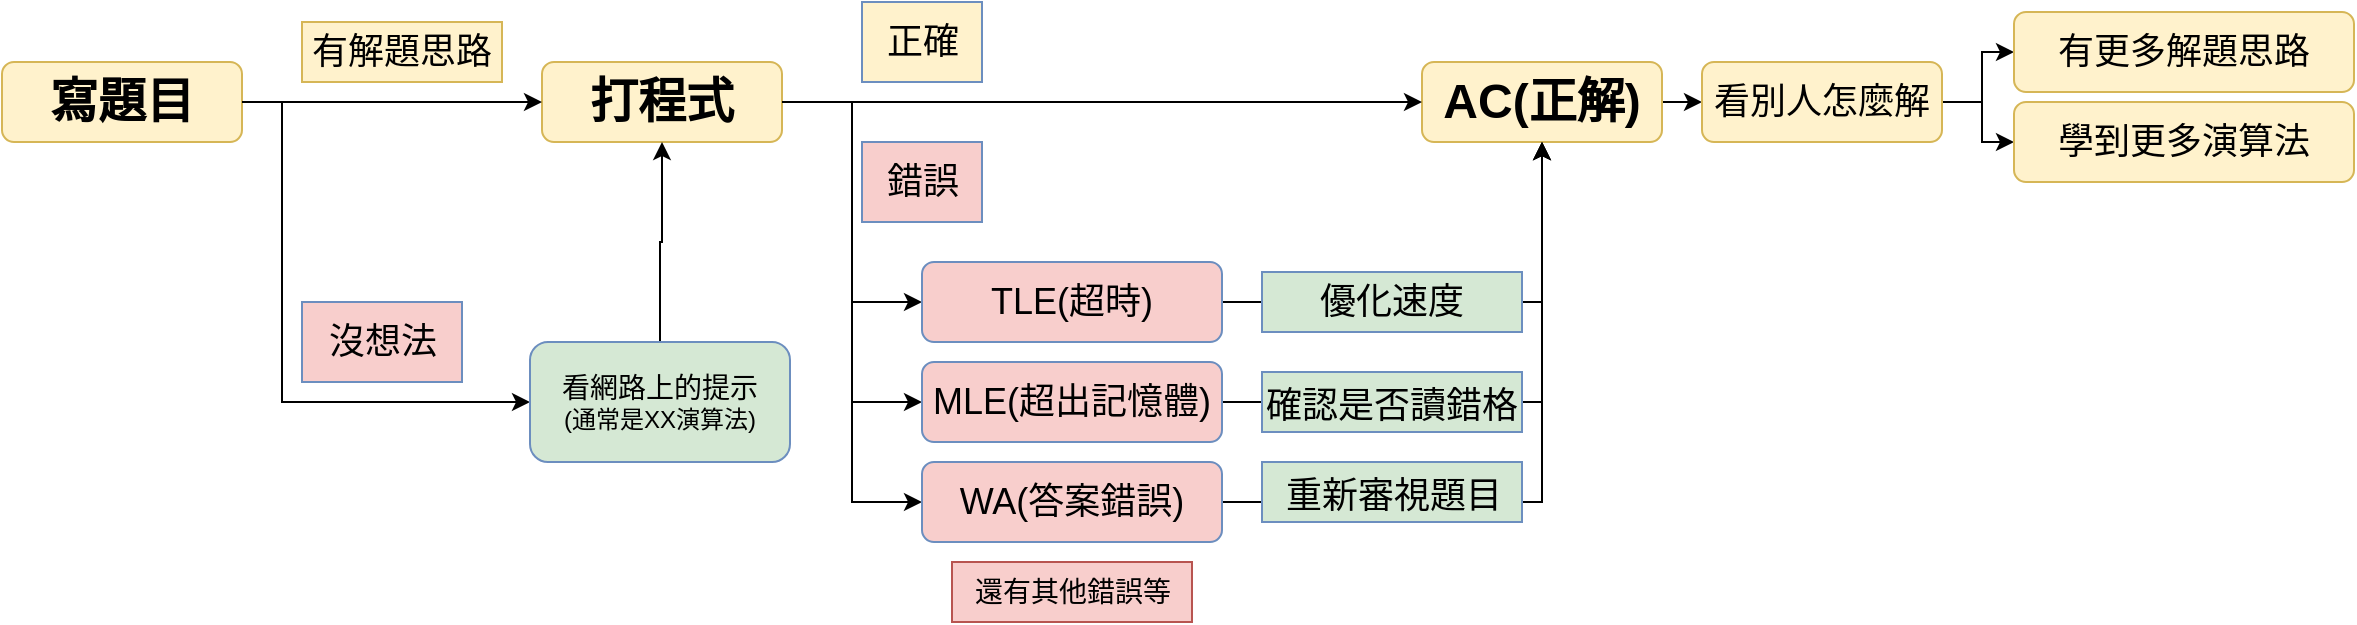 <mxfile version="24.2.1" type="github">
  <diagram id="C5RBs43oDa-KdzZeNtuy" name="Page-1">
    <mxGraphModel dx="1290" dy="574" grid="1" gridSize="10" guides="1" tooltips="1" connect="1" arrows="1" fold="1" page="1" pageScale="1" pageWidth="827" pageHeight="1169" math="0" shadow="0">
      <root>
        <mxCell id="WIyWlLk6GJQsqaUBKTNV-0" />
        <mxCell id="WIyWlLk6GJQsqaUBKTNV-1" parent="WIyWlLk6GJQsqaUBKTNV-0" />
        <mxCell id="XxHlgfPTAKnLRC4UXlWn-5" style="edgeStyle=orthogonalEdgeStyle;rounded=0;orthogonalLoop=1;jettySize=auto;html=1;exitX=1;exitY=0.5;exitDx=0;exitDy=0;entryX=0;entryY=0.5;entryDx=0;entryDy=0;" edge="1" parent="WIyWlLk6GJQsqaUBKTNV-1" source="WIyWlLk6GJQsqaUBKTNV-3" target="RKyfr51ifwYay8Xh3c_W-4">
          <mxGeometry relative="1" as="geometry">
            <Array as="points">
              <mxPoint x="290" y="120" />
              <mxPoint x="290" y="270" />
            </Array>
          </mxGeometry>
        </mxCell>
        <mxCell id="WIyWlLk6GJQsqaUBKTNV-3" value="&lt;font style=&quot;font-size: 24px;&quot;&gt;&lt;b&gt;寫題目&lt;/b&gt;&lt;/font&gt;" style="rounded=1;whiteSpace=wrap;html=1;fontSize=12;glass=0;strokeWidth=1;shadow=0;fillColor=#fff2cc;strokeColor=#d6b656;" parent="WIyWlLk6GJQsqaUBKTNV-1" vertex="1">
          <mxGeometry x="150" y="100" width="120" height="40" as="geometry" />
        </mxCell>
        <mxCell id="XxHlgfPTAKnLRC4UXlWn-6" style="edgeStyle=orthogonalEdgeStyle;rounded=0;orthogonalLoop=1;jettySize=auto;html=1;exitX=1;exitY=0.5;exitDx=0;exitDy=0;entryX=0;entryY=0.5;entryDx=0;entryDy=0;" edge="1" parent="WIyWlLk6GJQsqaUBKTNV-1" source="RKyfr51ifwYay8Xh3c_W-2" target="y4FVQO3krvTa0PLzqtoc-12">
          <mxGeometry relative="1" as="geometry" />
        </mxCell>
        <mxCell id="XxHlgfPTAKnLRC4UXlWn-17" style="edgeStyle=orthogonalEdgeStyle;rounded=0;orthogonalLoop=1;jettySize=auto;html=1;exitX=1;exitY=0.5;exitDx=0;exitDy=0;entryX=0;entryY=0.5;entryDx=0;entryDy=0;" edge="1" parent="WIyWlLk6GJQsqaUBKTNV-1" source="RKyfr51ifwYay8Xh3c_W-2" target="y4FVQO3krvTa0PLzqtoc-13">
          <mxGeometry relative="1" as="geometry" />
        </mxCell>
        <mxCell id="XxHlgfPTAKnLRC4UXlWn-18" style="edgeStyle=orthogonalEdgeStyle;rounded=0;orthogonalLoop=1;jettySize=auto;html=1;exitX=1;exitY=0.5;exitDx=0;exitDy=0;entryX=0;entryY=0.5;entryDx=0;entryDy=0;" edge="1" parent="WIyWlLk6GJQsqaUBKTNV-1" source="RKyfr51ifwYay8Xh3c_W-2" target="y4FVQO3krvTa0PLzqtoc-14">
          <mxGeometry relative="1" as="geometry" />
        </mxCell>
        <mxCell id="RKyfr51ifwYay8Xh3c_W-2" value="&lt;font style=&quot;font-size: 24px;&quot;&gt;&lt;b&gt;打程式&lt;/b&gt;&lt;/font&gt;" style="rounded=1;whiteSpace=wrap;html=1;fontSize=12;glass=0;strokeWidth=1;shadow=0;fillColor=#fff2cc;strokeColor=#d6b656;" parent="WIyWlLk6GJQsqaUBKTNV-1" vertex="1">
          <mxGeometry x="420" y="100" width="120" height="40" as="geometry" />
        </mxCell>
        <mxCell id="XxHlgfPTAKnLRC4UXlWn-8" style="edgeStyle=orthogonalEdgeStyle;rounded=0;orthogonalLoop=1;jettySize=auto;html=1;exitX=0.5;exitY=0;exitDx=0;exitDy=0;entryX=0.5;entryY=1;entryDx=0;entryDy=0;" edge="1" parent="WIyWlLk6GJQsqaUBKTNV-1" source="RKyfr51ifwYay8Xh3c_W-4" target="RKyfr51ifwYay8Xh3c_W-2">
          <mxGeometry relative="1" as="geometry" />
        </mxCell>
        <mxCell id="RKyfr51ifwYay8Xh3c_W-4" value="&lt;font style=&quot;font-size: 14px;&quot;&gt;看網路上的提示&lt;/font&gt;&lt;div&gt;&lt;font style=&quot;font-size: 12px;&quot;&gt;(通常是XX演算法)&lt;/font&gt;&lt;/div&gt;" style="rounded=1;whiteSpace=wrap;html=1;fontSize=12;glass=0;strokeWidth=1;shadow=0;fillColor=#D5E8D4;strokeColor=#6c8ebf;" parent="WIyWlLk6GJQsqaUBKTNV-1" vertex="1">
          <mxGeometry x="414" y="240" width="130" height="60" as="geometry" />
        </mxCell>
        <mxCell id="y4FVQO3krvTa0PLzqtoc-5" value="&lt;font style=&quot;font-size: 18px;&quot;&gt;沒想法&lt;/font&gt;" style="text;html=1;align=center;verticalAlign=middle;resizable=0;points=[];autosize=1;strokeColor=#6c8ebf;fillColor=#F8CECC;" parent="WIyWlLk6GJQsqaUBKTNV-1" vertex="1">
          <mxGeometry x="300" y="220" width="80" height="40" as="geometry" />
        </mxCell>
        <mxCell id="y4FVQO3krvTa0PLzqtoc-6" value="&lt;font style=&quot;font-size: 18px;&quot;&gt;有解題思路&lt;/font&gt;" style="text;html=1;align=center;verticalAlign=middle;whiteSpace=wrap;rounded=0;fillColor=#fff2cc;strokeColor=#d6b656;" parent="WIyWlLk6GJQsqaUBKTNV-1" vertex="1">
          <mxGeometry x="300" y="80" width="100" height="30" as="geometry" />
        </mxCell>
        <mxCell id="XxHlgfPTAKnLRC4UXlWn-20" style="edgeStyle=orthogonalEdgeStyle;rounded=0;orthogonalLoop=1;jettySize=auto;html=1;exitX=1;exitY=0.5;exitDx=0;exitDy=0;entryX=0;entryY=0.5;entryDx=0;entryDy=0;" edge="1" parent="WIyWlLk6GJQsqaUBKTNV-1" source="y4FVQO3krvTa0PLzqtoc-9" target="y4FVQO3krvTa0PLzqtoc-30">
          <mxGeometry relative="1" as="geometry" />
        </mxCell>
        <mxCell id="y4FVQO3krvTa0PLzqtoc-9" value="&lt;font style=&quot;font-size: 24px;&quot;&gt;&lt;b&gt;AC(正解)&lt;/b&gt;&lt;/font&gt;" style="rounded=1;whiteSpace=wrap;html=1;fontSize=12;glass=0;strokeWidth=1;shadow=0;fillColor=#fff2cc;strokeColor=#d6b656;" parent="WIyWlLk6GJQsqaUBKTNV-1" vertex="1">
          <mxGeometry x="860" y="100" width="120" height="40" as="geometry" />
        </mxCell>
        <mxCell id="XxHlgfPTAKnLRC4UXlWn-13" style="edgeStyle=orthogonalEdgeStyle;rounded=0;orthogonalLoop=1;jettySize=auto;html=1;exitX=1;exitY=0.5;exitDx=0;exitDy=0;entryX=0.5;entryY=1;entryDx=0;entryDy=0;" edge="1" parent="WIyWlLk6GJQsqaUBKTNV-1" source="y4FVQO3krvTa0PLzqtoc-12" target="y4FVQO3krvTa0PLzqtoc-9">
          <mxGeometry relative="1" as="geometry" />
        </mxCell>
        <mxCell id="y4FVQO3krvTa0PLzqtoc-12" value="&lt;font style=&quot;font-size: 18px;&quot;&gt;TLE(超時)&lt;/font&gt;" style="rounded=1;whiteSpace=wrap;html=1;fontSize=12;glass=0;strokeWidth=1;shadow=0;fillColor=#F8CECC;strokeColor=#6c8ebf;" parent="WIyWlLk6GJQsqaUBKTNV-1" vertex="1">
          <mxGeometry x="610" y="200" width="150" height="40" as="geometry" />
        </mxCell>
        <mxCell id="XxHlgfPTAKnLRC4UXlWn-14" style="edgeStyle=orthogonalEdgeStyle;rounded=0;orthogonalLoop=1;jettySize=auto;html=1;exitX=1;exitY=0.5;exitDx=0;exitDy=0;entryX=0.5;entryY=1;entryDx=0;entryDy=0;" edge="1" parent="WIyWlLk6GJQsqaUBKTNV-1" source="y4FVQO3krvTa0PLzqtoc-13" target="y4FVQO3krvTa0PLzqtoc-9">
          <mxGeometry relative="1" as="geometry" />
        </mxCell>
        <mxCell id="y4FVQO3krvTa0PLzqtoc-13" value="&lt;font style=&quot;font-size: 18px;&quot;&gt;MLE(超出記憶體)&lt;/font&gt;" style="rounded=1;whiteSpace=wrap;html=1;fontSize=12;glass=0;strokeWidth=1;shadow=0;fillColor=#F8CECC;strokeColor=#6c8ebf;" parent="WIyWlLk6GJQsqaUBKTNV-1" vertex="1">
          <mxGeometry x="610" y="250" width="150" height="40" as="geometry" />
        </mxCell>
        <mxCell id="XxHlgfPTAKnLRC4UXlWn-15" style="edgeStyle=orthogonalEdgeStyle;rounded=0;orthogonalLoop=1;jettySize=auto;html=1;exitX=1;exitY=0.5;exitDx=0;exitDy=0;entryX=0.5;entryY=1;entryDx=0;entryDy=0;" edge="1" parent="WIyWlLk6GJQsqaUBKTNV-1" source="y4FVQO3krvTa0PLzqtoc-14" target="y4FVQO3krvTa0PLzqtoc-9">
          <mxGeometry relative="1" as="geometry" />
        </mxCell>
        <mxCell id="y4FVQO3krvTa0PLzqtoc-14" value="&lt;font style=&quot;font-size: 18px;&quot;&gt;WA(答案錯誤)&lt;/font&gt;" style="rounded=1;whiteSpace=wrap;html=1;fontSize=12;glass=0;strokeWidth=1;shadow=0;fillColor=#F8CECC;strokeColor=#6c8ebf;" parent="WIyWlLk6GJQsqaUBKTNV-1" vertex="1">
          <mxGeometry x="610" y="300" width="150" height="40" as="geometry" />
        </mxCell>
        <mxCell id="y4FVQO3krvTa0PLzqtoc-26" value="&lt;font style=&quot;font-size: 18px;&quot;&gt;優&lt;/font&gt;&lt;span style=&quot;font-size: 18px; background-color: initial;&quot;&gt;化&lt;/span&gt;&lt;span style=&quot;font-size: 18px; background-color: initial;&quot;&gt;速&lt;/span&gt;&lt;span style=&quot;font-size: 18px; background-color: initial;&quot;&gt;度&lt;/span&gt;" style="text;html=1;align=center;verticalAlign=middle;whiteSpace=wrap;rounded=0;fillColor=#D5E8D4;strokeColor=#6c8ebf;" parent="WIyWlLk6GJQsqaUBKTNV-1" vertex="1">
          <mxGeometry x="780" y="205" width="130" height="30" as="geometry" />
        </mxCell>
        <mxCell id="y4FVQO3krvTa0PLzqtoc-27" value="&lt;div style=&quot;text-align: center;&quot;&gt;&lt;span style=&quot;background-color: initial; font-size: 18px;&quot;&gt;確認是否讀錯格&lt;/span&gt;&lt;/div&gt;" style="text;whiteSpace=wrap;html=1;fillColor=#D5E8D4;strokeColor=#6c8ebf;" parent="WIyWlLk6GJQsqaUBKTNV-1" vertex="1">
          <mxGeometry x="780" y="255" width="130" height="30" as="geometry" />
        </mxCell>
        <mxCell id="y4FVQO3krvTa0PLzqtoc-28" value="&lt;div style=&quot;text-align: center;&quot;&gt;&lt;span style=&quot;background-color: initial; font-size: 18px;&quot;&gt;&amp;nbsp; 重新審視題目&lt;/span&gt;&lt;/div&gt;" style="text;whiteSpace=wrap;html=1;fillColor=#D5E8D4;strokeColor=#6c8ebf;" parent="WIyWlLk6GJQsqaUBKTNV-1" vertex="1">
          <mxGeometry x="780" y="300" width="130" height="30" as="geometry" />
        </mxCell>
        <mxCell id="XxHlgfPTAKnLRC4UXlWn-21" style="edgeStyle=orthogonalEdgeStyle;rounded=0;orthogonalLoop=1;jettySize=auto;html=1;exitX=1;exitY=0.5;exitDx=0;exitDy=0;entryX=0;entryY=0.5;entryDx=0;entryDy=0;" edge="1" parent="WIyWlLk6GJQsqaUBKTNV-1" source="y4FVQO3krvTa0PLzqtoc-30" target="y4FVQO3krvTa0PLzqtoc-36">
          <mxGeometry relative="1" as="geometry" />
        </mxCell>
        <mxCell id="XxHlgfPTAKnLRC4UXlWn-22" style="edgeStyle=orthogonalEdgeStyle;rounded=0;orthogonalLoop=1;jettySize=auto;html=1;exitX=1;exitY=0.5;exitDx=0;exitDy=0;entryX=0;entryY=0.5;entryDx=0;entryDy=0;" edge="1" parent="WIyWlLk6GJQsqaUBKTNV-1" source="y4FVQO3krvTa0PLzqtoc-30" target="y4FVQO3krvTa0PLzqtoc-34">
          <mxGeometry relative="1" as="geometry" />
        </mxCell>
        <mxCell id="y4FVQO3krvTa0PLzqtoc-30" value="&lt;span style=&quot;font-size: 18px;&quot;&gt;看別人怎麼解&lt;/span&gt;" style="rounded=1;whiteSpace=wrap;html=1;fontSize=12;glass=0;strokeWidth=1;shadow=0;fillColor=#fff2cc;strokeColor=#d6b656;" parent="WIyWlLk6GJQsqaUBKTNV-1" vertex="1">
          <mxGeometry x="1000" y="100" width="120" height="40" as="geometry" />
        </mxCell>
        <mxCell id="y4FVQO3krvTa0PLzqtoc-34" value="&lt;span style=&quot;font-size: 18px;&quot;&gt;學到更多演算法&lt;/span&gt;" style="rounded=1;whiteSpace=wrap;html=1;fontSize=12;glass=0;strokeWidth=1;shadow=0;fillColor=#fff2cc;strokeColor=#d6b656;" parent="WIyWlLk6GJQsqaUBKTNV-1" vertex="1">
          <mxGeometry x="1156" y="120" width="170" height="40" as="geometry" />
        </mxCell>
        <mxCell id="y4FVQO3krvTa0PLzqtoc-36" value="&lt;span style=&quot;font-size: 18px;&quot;&gt;有更多解題思路&lt;/span&gt;" style="rounded=1;whiteSpace=wrap;html=1;fontSize=12;glass=0;strokeWidth=1;shadow=0;fillColor=#fff2cc;strokeColor=#d6b656;" parent="WIyWlLk6GJQsqaUBKTNV-1" vertex="1">
          <mxGeometry x="1156" y="75" width="170" height="40" as="geometry" />
        </mxCell>
        <mxCell id="y4FVQO3krvTa0PLzqtoc-41" value="&lt;span style=&quot;font-size: 18px;&quot;&gt;錯誤&lt;/span&gt;" style="text;html=1;align=center;verticalAlign=middle;resizable=0;points=[];autosize=1;strokeColor=#6c8ebf;fillColor=#F8CECC;" parent="WIyWlLk6GJQsqaUBKTNV-1" vertex="1">
          <mxGeometry x="580" y="140" width="60" height="40" as="geometry" />
        </mxCell>
        <mxCell id="y4FVQO3krvTa0PLzqtoc-44" value="&lt;font style=&quot;font-size: 14px;&quot;&gt;還有其他錯誤等&lt;/font&gt;" style="text;html=1;align=center;verticalAlign=middle;resizable=0;points=[];autosize=1;strokeColor=#b85450;fillColor=#f8cecc;" parent="WIyWlLk6GJQsqaUBKTNV-1" vertex="1">
          <mxGeometry x="625" y="350" width="120" height="30" as="geometry" />
        </mxCell>
        <mxCell id="XxHlgfPTAKnLRC4UXlWn-2" value="" style="endArrow=classic;html=1;rounded=0;exitX=1;exitY=0.5;exitDx=0;exitDy=0;entryX=0;entryY=0.5;entryDx=0;entryDy=0;" edge="1" parent="WIyWlLk6GJQsqaUBKTNV-1" source="WIyWlLk6GJQsqaUBKTNV-3" target="RKyfr51ifwYay8Xh3c_W-2">
          <mxGeometry width="50" height="50" relative="1" as="geometry">
            <mxPoint x="290" y="230" as="sourcePoint" />
            <mxPoint x="340" y="180" as="targetPoint" />
          </mxGeometry>
        </mxCell>
        <mxCell id="XxHlgfPTAKnLRC4UXlWn-7" value="" style="endArrow=classic;html=1;rounded=0;exitX=1;exitY=0.5;exitDx=0;exitDy=0;entryX=0;entryY=0.5;entryDx=0;entryDy=0;" edge="1" parent="WIyWlLk6GJQsqaUBKTNV-1" source="RKyfr51ifwYay8Xh3c_W-2" target="y4FVQO3krvTa0PLzqtoc-9">
          <mxGeometry width="50" height="50" relative="1" as="geometry">
            <mxPoint x="890" y="370" as="sourcePoint" />
            <mxPoint x="940" y="320" as="targetPoint" />
          </mxGeometry>
        </mxCell>
        <mxCell id="XxHlgfPTAKnLRC4UXlWn-9" value="&lt;span style=&quot;font-size: 18px;&quot;&gt;正確&lt;/span&gt;" style="text;html=1;align=center;verticalAlign=middle;resizable=0;points=[];autosize=1;strokeColor=#6c8ebf;fillColor=#FFF2CC;" vertex="1" parent="WIyWlLk6GJQsqaUBKTNV-1">
          <mxGeometry x="580" y="70" width="60" height="40" as="geometry" />
        </mxCell>
      </root>
    </mxGraphModel>
  </diagram>
</mxfile>
